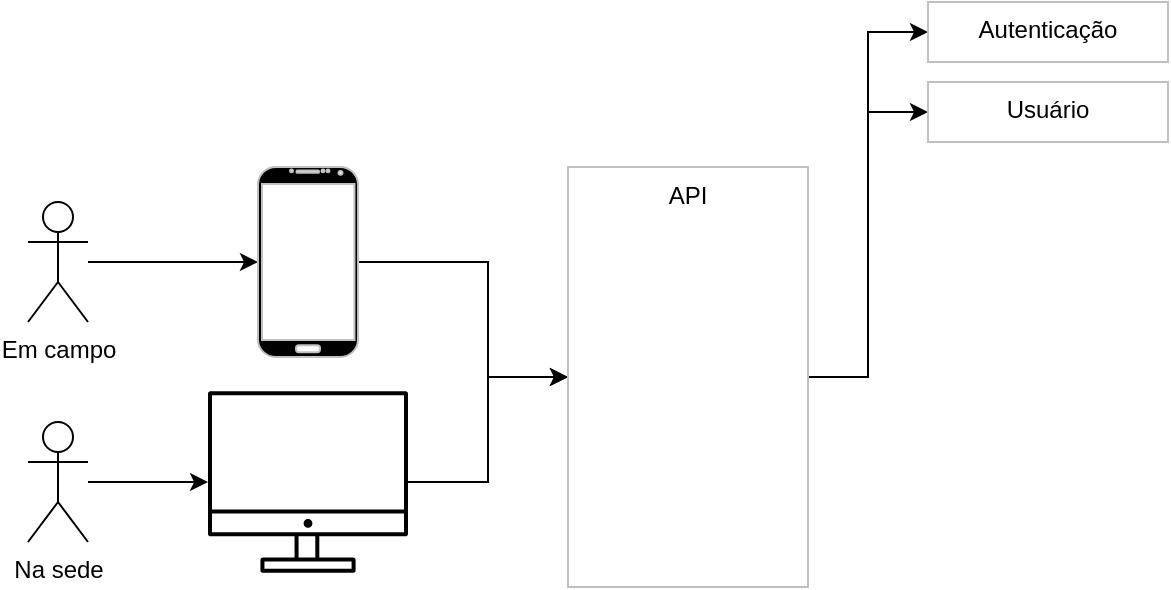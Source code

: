 <mxfile version="21.3.6" type="github">
  <diagram name="Página-1" id="iNaVJ4ki2ZXxPQHuFq8B">
    <mxGraphModel dx="1949" dy="687" grid="1" gridSize="10" guides="1" tooltips="1" connect="1" arrows="1" fold="1" page="1" pageScale="1" pageWidth="827" pageHeight="1169" math="0" shadow="0">
      <root>
        <mxCell id="0" />
        <mxCell id="1" parent="0" />
        <mxCell id="kQsGSucea-r5Y_LSZo7t-3" value="" style="edgeStyle=orthogonalEdgeStyle;rounded=0;orthogonalLoop=1;jettySize=auto;html=1;" parent="1" source="kQsGSucea-r5Y_LSZo7t-1" target="kQsGSucea-r5Y_LSZo7t-4" edge="1">
          <mxGeometry relative="1" as="geometry">
            <mxPoint x="135" y="240" as="targetPoint" />
          </mxGeometry>
        </mxCell>
        <mxCell id="kQsGSucea-r5Y_LSZo7t-1" value="Em campo&lt;br&gt;" style="shape=umlActor;verticalLabelPosition=bottom;verticalAlign=top;html=1;outlineConnect=0;" parent="1" vertex="1">
          <mxGeometry x="10" y="210" width="30" height="60" as="geometry" />
        </mxCell>
        <mxCell id="kQsGSucea-r5Y_LSZo7t-19" style="edgeStyle=orthogonalEdgeStyle;rounded=0;orthogonalLoop=1;jettySize=auto;html=1;entryX=0;entryY=0.5;entryDx=0;entryDy=0;" parent="1" source="kQsGSucea-r5Y_LSZo7t-4" target="kQsGSucea-r5Y_LSZo7t-14" edge="1">
          <mxGeometry relative="1" as="geometry">
            <Array as="points">
              <mxPoint x="240" y="240" />
              <mxPoint x="240" y="298" />
            </Array>
          </mxGeometry>
        </mxCell>
        <mxCell id="kQsGSucea-r5Y_LSZo7t-4" value="" style="verticalLabelPosition=bottom;verticalAlign=top;html=1;shadow=0;dashed=0;strokeWidth=1;shape=mxgraph.android.phone2;strokeColor=#c0c0c0;fillColor=#000000;" parent="1" vertex="1">
          <mxGeometry x="125" y="192.5" width="50" height="95" as="geometry" />
        </mxCell>
        <mxCell id="kQsGSucea-r5Y_LSZo7t-8" style="edgeStyle=orthogonalEdgeStyle;rounded=0;orthogonalLoop=1;jettySize=auto;html=1;" parent="1" source="kQsGSucea-r5Y_LSZo7t-5" target="kQsGSucea-r5Y_LSZo7t-6" edge="1">
          <mxGeometry relative="1" as="geometry" />
        </mxCell>
        <mxCell id="kQsGSucea-r5Y_LSZo7t-5" value="Na sede&lt;br&gt;" style="shape=umlActor;verticalLabelPosition=bottom;verticalAlign=top;html=1;outlineConnect=0;" parent="1" vertex="1">
          <mxGeometry x="10" y="320" width="30" height="60" as="geometry" />
        </mxCell>
        <mxCell id="kQsGSucea-r5Y_LSZo7t-18" style="edgeStyle=orthogonalEdgeStyle;rounded=0;orthogonalLoop=1;jettySize=auto;html=1;entryX=0;entryY=0.5;entryDx=0;entryDy=0;" parent="1" source="kQsGSucea-r5Y_LSZo7t-6" target="kQsGSucea-r5Y_LSZo7t-14" edge="1">
          <mxGeometry relative="1" as="geometry">
            <Array as="points">
              <mxPoint x="240" y="350" />
              <mxPoint x="240" y="298" />
            </Array>
          </mxGeometry>
        </mxCell>
        <mxCell id="kQsGSucea-r5Y_LSZo7t-6" value="" style="sketch=0;outlineConnect=0;gradientColor=none;fontColor=#545B64;strokeColor=none;fillColor=#000000;dashed=0;verticalLabelPosition=bottom;verticalAlign=top;align=center;html=1;fontSize=12;fontStyle=0;aspect=fixed;shape=mxgraph.aws4.illustration_desktop;pointerEvents=1" parent="1" vertex="1">
          <mxGeometry x="100" y="304.5" width="100" height="91" as="geometry" />
        </mxCell>
        <mxCell id="kQsGSucea-r5Y_LSZo7t-22" value="" style="edgeStyle=orthogonalEdgeStyle;rounded=0;orthogonalLoop=1;jettySize=auto;html=1;entryX=0;entryY=0.5;entryDx=0;entryDy=0;" parent="1" source="kQsGSucea-r5Y_LSZo7t-14" target="kQsGSucea-r5Y_LSZo7t-21" edge="1">
          <mxGeometry relative="1" as="geometry" />
        </mxCell>
        <mxCell id="0ufJtWn4vhR0eOMiRvcI-3" style="edgeStyle=orthogonalEdgeStyle;rounded=0;orthogonalLoop=1;jettySize=auto;html=1;entryX=0;entryY=0.5;entryDx=0;entryDy=0;" edge="1" parent="1" source="kQsGSucea-r5Y_LSZo7t-14" target="0ufJtWn4vhR0eOMiRvcI-4">
          <mxGeometry relative="1" as="geometry">
            <mxPoint x="460" y="200" as="targetPoint" />
          </mxGeometry>
        </mxCell>
        <mxCell id="kQsGSucea-r5Y_LSZo7t-14" value="API&lt;br&gt;" style="whiteSpace=wrap;html=1;verticalAlign=top;strokeColor=#c0c0c0;shadow=0;dashed=0;strokeWidth=1;" parent="1" vertex="1">
          <mxGeometry x="280" y="192.5" width="120" height="210" as="geometry" />
        </mxCell>
        <mxCell id="kQsGSucea-r5Y_LSZo7t-21" value="Autenticação" style="whiteSpace=wrap;html=1;verticalAlign=top;strokeColor=#c0c0c0;shadow=0;dashed=0;strokeWidth=1;" parent="1" vertex="1">
          <mxGeometry x="460" y="110" width="120" height="30" as="geometry" />
        </mxCell>
        <mxCell id="0ufJtWn4vhR0eOMiRvcI-4" value="Usuário" style="whiteSpace=wrap;html=1;verticalAlign=top;strokeColor=#c0c0c0;shadow=0;dashed=0;strokeWidth=1;" vertex="1" parent="1">
          <mxGeometry x="460" y="150" width="120" height="30" as="geometry" />
        </mxCell>
      </root>
    </mxGraphModel>
  </diagram>
</mxfile>
